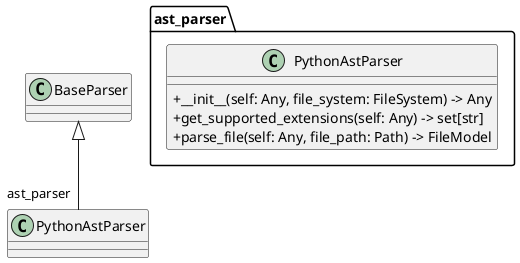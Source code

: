 @startuml
skinparam classAttributeIconSize 0

package "ast_parser" {
  class PythonAstParser {
    +__init__(self: Any, file_system: FileSystem) -> Any
    +get_supported_extensions(self: Any) -> set[str]
    +parse_file(self: Any, file_path: Path) -> FileModel
  }
}

' Relationships
BaseParser <|-- "ast_parser".PythonAstParser
@enduml